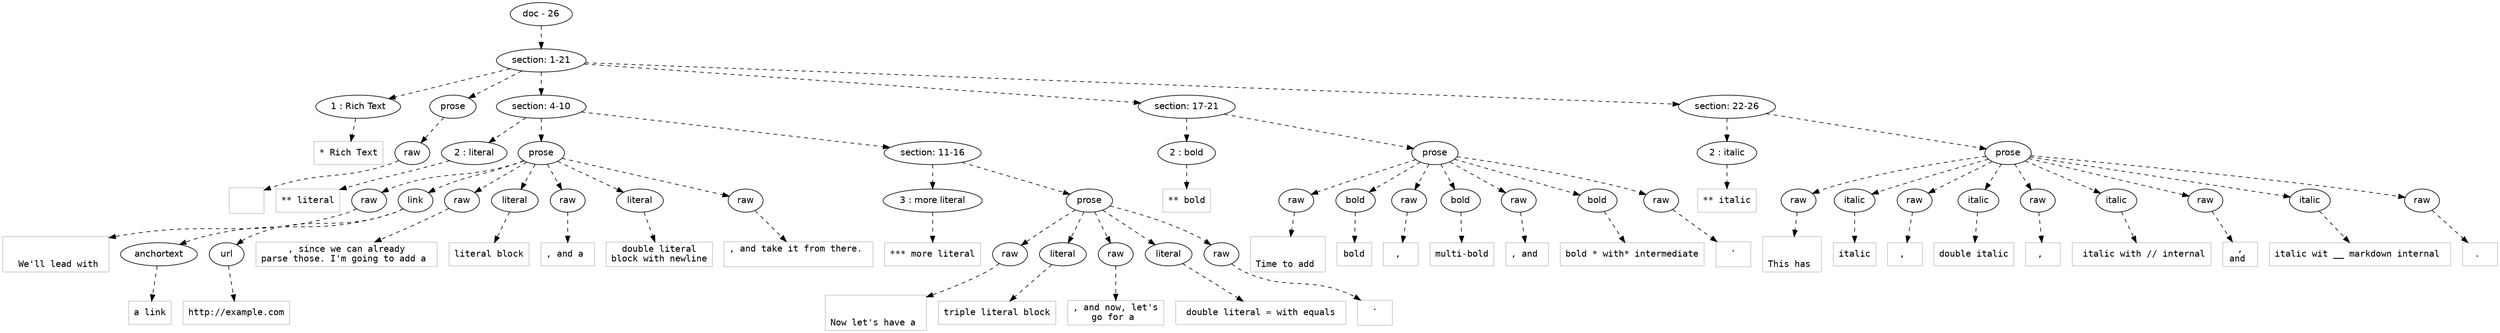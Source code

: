 digraph hierarchy {

node [fontname=Helvetica]
edge [style=dashed]

doc_0 [label="doc - 26"]


doc_0 -> { section_1}
{rank=same; section_1}

section_1 [label="section: 1-21"]


section_1 -> { header_2 prose_3 section_4 section_5 section_6}
{rank=same; header_2 prose_3 section_4 section_5 section_6}

header_2 [label="1 : Rich Text"]

prose_3 [label="prose"]

section_4 [label="section: 4-10"]

section_5 [label="section: 17-21"]

section_6 [label="section: 22-26"]


header_2 -> leaf_7
leaf_7  [color=Gray,shape=rectangle,fontname=Inconsolata,label="* Rich Text"]
prose_3 -> { raw_8}
{rank=same; raw_8}

raw_8 [label="raw"]


raw_8 -> leaf_9
leaf_9  [color=Gray,shape=rectangle,fontname=Inconsolata,label="

"]
section_4 -> { header_10 prose_11 section_12}
{rank=same; header_10 prose_11 section_12}

header_10 [label="2 : literal"]

prose_11 [label="prose"]

section_12 [label="section: 11-16"]


header_10 -> leaf_13
leaf_13  [color=Gray,shape=rectangle,fontname=Inconsolata,label="** literal"]
prose_11 -> { raw_14 link_15 raw_16 literal_17 raw_18 literal_19 raw_20}
{rank=same; raw_14 link_15 raw_16 literal_17 raw_18 literal_19 raw_20}

raw_14 [label="raw"]

link_15 [label="link"]

raw_16 [label="raw"]

literal_17 [label="literal"]

raw_18 [label="raw"]

literal_19 [label="literal"]

raw_20 [label="raw"]


raw_14 -> leaf_21
leaf_21  [color=Gray,shape=rectangle,fontname=Inconsolata,label="

  We'll lead with "]
link_15 -> { anchortext_22 url_23}
{rank=same; anchortext_22 url_23}

anchortext_22 [label="anchortext"]

url_23 [label="url"]


anchortext_22 -> leaf_24
leaf_24  [color=Gray,shape=rectangle,fontname=Inconsolata,label="a link"]
url_23 -> leaf_25
leaf_25  [color=Gray,shape=rectangle,fontname=Inconsolata,label="http://example.com"]
raw_16 -> leaf_26
leaf_26  [color=Gray,shape=rectangle,fontname=Inconsolata,label=", since we can already
parse those. I'm going to add a "]
literal_17 -> leaf_27
leaf_27  [color=Gray,shape=rectangle,fontname=Inconsolata,label="literal block"]
raw_18 -> leaf_28
leaf_28  [color=Gray,shape=rectangle,fontname=Inconsolata,label=", and a "]
literal_19 -> leaf_29
leaf_29  [color=Gray,shape=rectangle,fontname=Inconsolata,label="double literal
block with newline"]
raw_20 -> leaf_30
leaf_30  [color=Gray,shape=rectangle,fontname=Inconsolata,label=", and take it from there. 

"]
section_12 -> { header_31 prose_32}
{rank=same; header_31 prose_32}

header_31 [label="3 : more literal"]

prose_32 [label="prose"]


header_31 -> leaf_33
leaf_33  [color=Gray,shape=rectangle,fontname=Inconsolata,label="*** more literal"]
prose_32 -> { raw_34 literal_35 raw_36 literal_37 raw_38}
{rank=same; raw_34 literal_35 raw_36 literal_37 raw_38}

raw_34 [label="raw"]

literal_35 [label="literal"]

raw_36 [label="raw"]

literal_37 [label="literal"]

raw_38 [label="raw"]


raw_34 -> leaf_39
leaf_39  [color=Gray,shape=rectangle,fontname=Inconsolata,label="

Now let's have a "]
literal_35 -> leaf_40
leaf_40  [color=Gray,shape=rectangle,fontname=Inconsolata,label="triple literal block"]
raw_36 -> leaf_41
leaf_41  [color=Gray,shape=rectangle,fontname=Inconsolata,label=", and now, let's
go for a "]
literal_37 -> leaf_42
leaf_42  [color=Gray,shape=rectangle,fontname=Inconsolata,label=" double literal = with equals "]
raw_38 -> leaf_43
leaf_43  [color=Gray,shape=rectangle,fontname=Inconsolata,label=".

"]
section_5 -> { header_44 prose_45}
{rank=same; header_44 prose_45}

header_44 [label="2 : bold"]

prose_45 [label="prose"]


header_44 -> leaf_46
leaf_46  [color=Gray,shape=rectangle,fontname=Inconsolata,label="** bold"]
prose_45 -> { raw_47 bold_48 raw_49 bold_50 raw_51 bold_52 raw_53}
{rank=same; raw_47 bold_48 raw_49 bold_50 raw_51 bold_52 raw_53}

raw_47 [label="raw"]

bold_48 [label="bold"]

raw_49 [label="raw"]

bold_50 [label="bold"]

raw_51 [label="raw"]

bold_52 [label="bold"]

raw_53 [label="raw"]


raw_47 -> leaf_54
leaf_54  [color=Gray,shape=rectangle,fontname=Inconsolata,label="

Time to add "]
bold_48 -> leaf_55
leaf_55  [color=Gray,shape=rectangle,fontname=Inconsolata,label="bold"]
raw_49 -> leaf_56
leaf_56  [color=Gray,shape=rectangle,fontname=Inconsolata,label=", "]
bold_50 -> leaf_57
leaf_57  [color=Gray,shape=rectangle,fontname=Inconsolata,label="multi-bold"]
raw_51 -> leaf_58
leaf_58  [color=Gray,shape=rectangle,fontname=Inconsolata,label=", and "]
bold_52 -> leaf_59
leaf_59  [color=Gray,shape=rectangle,fontname=Inconsolata,label="bold * with* intermediate"]
raw_53 -> leaf_60
leaf_60  [color=Gray,shape=rectangle,fontname=Inconsolata,label=".

"]
section_6 -> { header_61 prose_62}
{rank=same; header_61 prose_62}

header_61 [label="2 : italic"]

prose_62 [label="prose"]


header_61 -> leaf_63
leaf_63  [color=Gray,shape=rectangle,fontname=Inconsolata,label="** italic"]
prose_62 -> { raw_64 italic_65 raw_66 italic_67 raw_68 italic_69 raw_70 italic_71 raw_72}
{rank=same; raw_64 italic_65 raw_66 italic_67 raw_68 italic_69 raw_70 italic_71 raw_72}

raw_64 [label="raw"]

italic_65 [label="italic"]

raw_66 [label="raw"]

italic_67 [label="italic"]

raw_68 [label="raw"]

italic_69 [label="italic"]

raw_70 [label="raw"]

italic_71 [label="italic"]

raw_72 [label="raw"]


raw_64 -> leaf_73
leaf_73  [color=Gray,shape=rectangle,fontname=Inconsolata,label="

This has "]
italic_65 -> leaf_74
leaf_74  [color=Gray,shape=rectangle,fontname=Inconsolata,label="italic"]
raw_66 -> leaf_75
leaf_75  [color=Gray,shape=rectangle,fontname=Inconsolata,label=", "]
italic_67 -> leaf_76
leaf_76  [color=Gray,shape=rectangle,fontname=Inconsolata,label="double italic"]
raw_68 -> leaf_77
leaf_77  [color=Gray,shape=rectangle,fontname=Inconsolata,label=", "]
italic_69 -> leaf_78
leaf_78  [color=Gray,shape=rectangle,fontname=Inconsolata,label=" italic with // internal"]
raw_70 -> leaf_79
leaf_79  [color=Gray,shape=rectangle,fontname=Inconsolata,label=",
and "]
italic_71 -> leaf_80
leaf_80  [color=Gray,shape=rectangle,fontname=Inconsolata,label="italic wit __ markdown internal "]
raw_72 -> leaf_81
leaf_81  [color=Gray,shape=rectangle,fontname=Inconsolata,label=". 
"]

}
